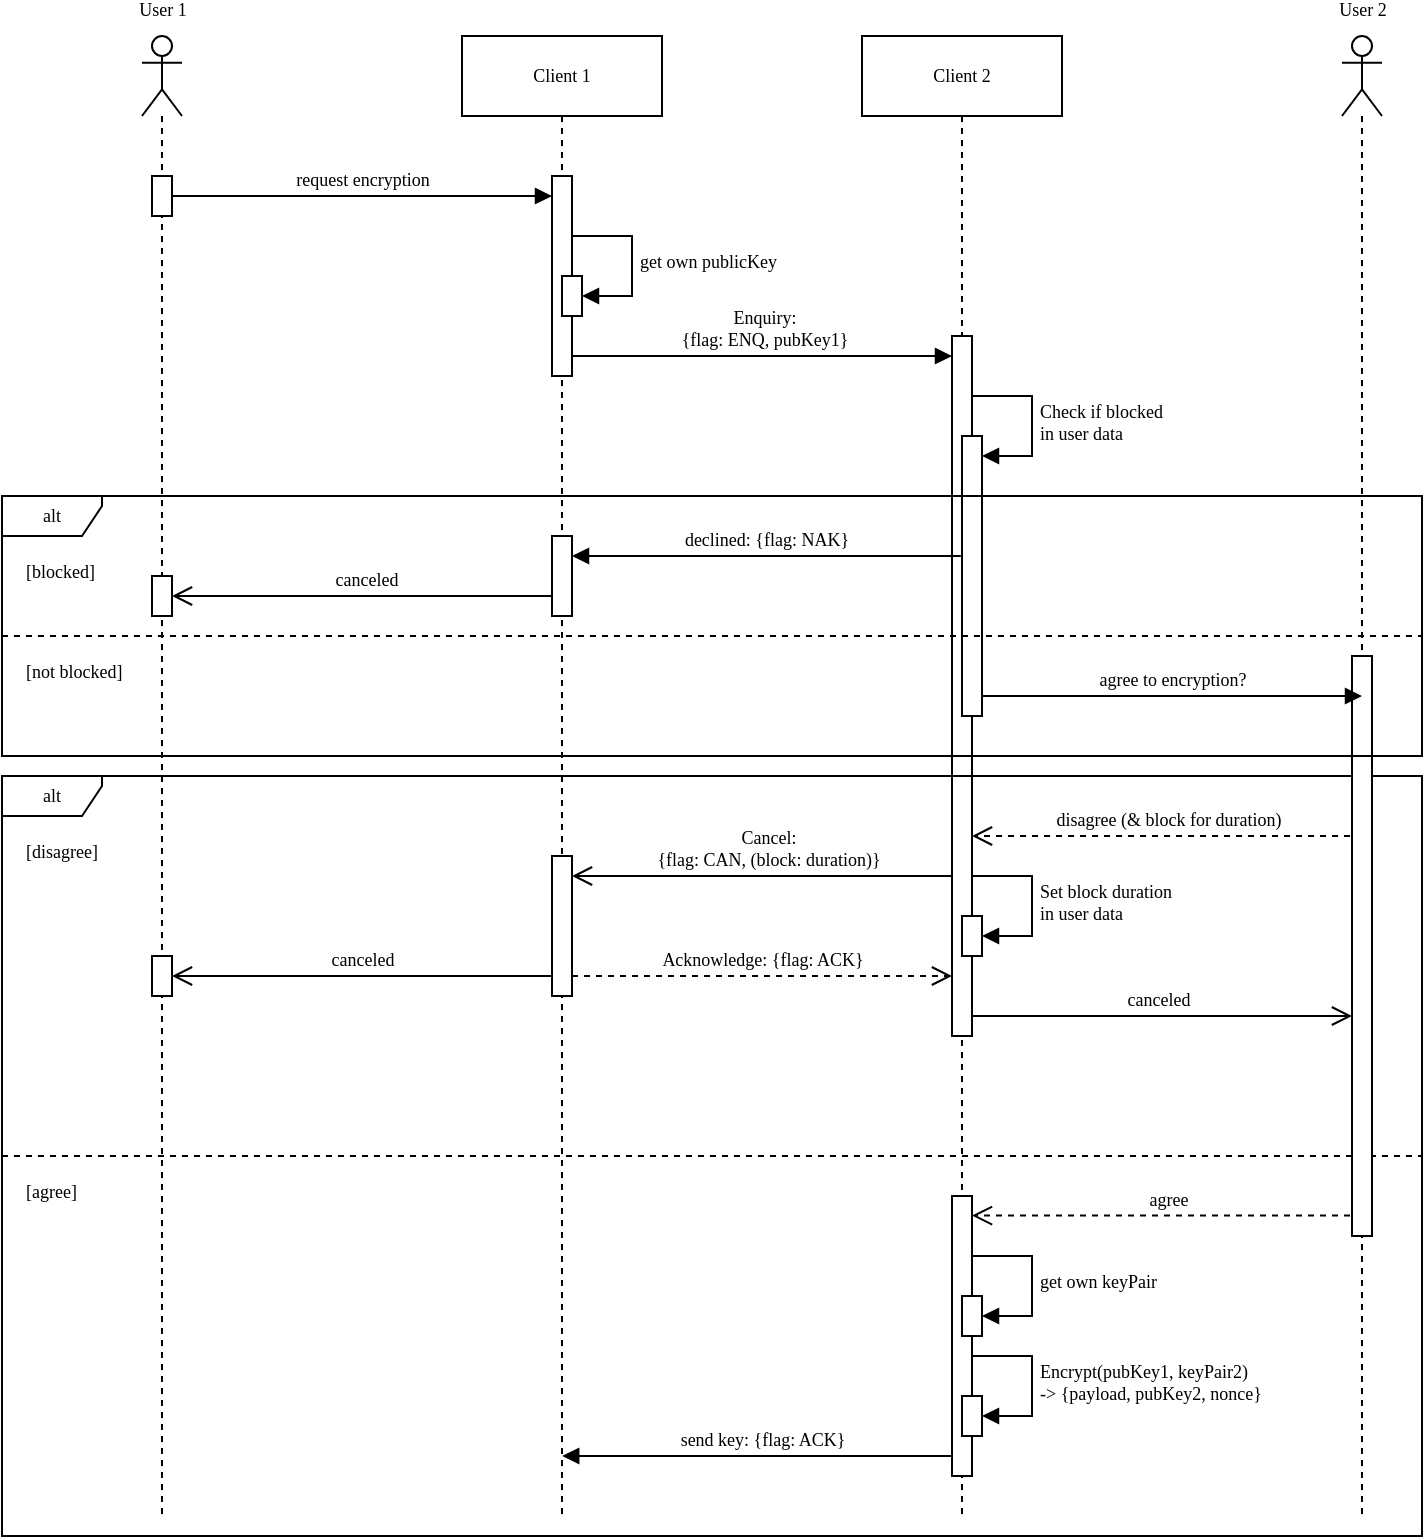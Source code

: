 <mxfile version="24.0.4" type="device">
  <diagram name="Page-1" id="2YBvvXClWsGukQMizWep">
    <mxGraphModel dx="1430" dy="830" grid="1" gridSize="10" guides="1" tooltips="1" connect="1" arrows="0" fold="1" page="1" pageScale="1" pageWidth="850" pageHeight="1100" math="0" shadow="0">
      <root>
        <mxCell id="0" />
        <mxCell id="1" parent="0" />
        <mxCell id="7NyGLAVOeVpIGD8T9C1N-29" value="Cancel:&lt;br&gt;{flag: CAN, (block: duration)}" style="html=1;verticalAlign=bottom;endArrow=open;curved=0;rounded=0;endFill=0;endSize=8;fontSize=9;fontFamily=Lucida Console;labelBackgroundColor=none;" edge="1" parent="1" target="7NyGLAVOeVpIGD8T9C1N-19">
          <mxGeometry width="80" relative="1" as="geometry">
            <mxPoint x="560" y="460" as="sourcePoint" />
            <mxPoint x="370" y="460" as="targetPoint" />
            <Array as="points">
              <mxPoint x="425.07" y="460" />
            </Array>
          </mxGeometry>
        </mxCell>
        <mxCell id="aM9ryv3xv72pqoxQDRHE-1" value="Client 1" style="shape=umlLifeline;perimeter=lifelinePerimeter;whiteSpace=wrap;html=1;container=0;dropTarget=0;collapsible=0;recursiveResize=0;outlineConnect=0;portConstraint=eastwest;newEdgeStyle={&quot;edgeStyle&quot;:&quot;elbowEdgeStyle&quot;,&quot;elbow&quot;:&quot;vertical&quot;,&quot;curved&quot;:0,&quot;rounded&quot;:0};fontSize=9;fontFamily=Lucida Console;labelBackgroundColor=none;" parent="1" vertex="1">
          <mxGeometry x="310" y="40" width="100" height="740" as="geometry" />
        </mxCell>
        <mxCell id="G5y6H1Q0InbkYZ5HYuAN-53" value="get own publicKey" style="html=1;align=left;spacingLeft=2;endArrow=block;rounded=0;edgeStyle=orthogonalEdgeStyle;curved=0;rounded=0;fontFamily=Lucida Console;fontSize=9;fontColor=default;labelBackgroundColor=none;" parent="aM9ryv3xv72pqoxQDRHE-1" target="G5y6H1Q0InbkYZ5HYuAN-52" edge="1">
          <mxGeometry relative="1" as="geometry">
            <mxPoint x="55" y="100" as="sourcePoint" />
            <Array as="points">
              <mxPoint x="85" y="130" />
            </Array>
          </mxGeometry>
        </mxCell>
        <mxCell id="Qm1iwAKYmfylE49Ezy-k-1" value="" style="html=1;points=[[0,0,0,0,5],[0,1,0,0,-5],[1,0,0,0,5],[1,1,0,0,-5]];perimeter=orthogonalPerimeter;outlineConnect=0;targetShapes=umlLifeline;portConstraint=eastwest;newEdgeStyle={&quot;curved&quot;:0,&quot;rounded&quot;:0};fontSize=9;fontFamily=Lucida Console;labelBackgroundColor=none;" parent="aM9ryv3xv72pqoxQDRHE-1" vertex="1">
          <mxGeometry x="45" y="70" width="10" height="100" as="geometry" />
        </mxCell>
        <mxCell id="G5y6H1Q0InbkYZ5HYuAN-52" value="" style="html=1;points=[[0,0,0,0,5],[0,1,0,0,-5],[1,0,0,0,5],[1,1,0,0,-5]];perimeter=orthogonalPerimeter;outlineConnect=0;targetShapes=umlLifeline;portConstraint=eastwest;newEdgeStyle={&quot;curved&quot;:0,&quot;rounded&quot;:0};rounded=0;align=center;verticalAlign=middle;fontFamily=Lucida Console;fontSize=9;fontColor=default;fillColor=default;gradientColor=none;labelBackgroundColor=none;" parent="aM9ryv3xv72pqoxQDRHE-1" vertex="1">
          <mxGeometry x="50" y="120" width="10" height="20" as="geometry" />
        </mxCell>
        <mxCell id="aM9ryv3xv72pqoxQDRHE-5" value="Client 2" style="shape=umlLifeline;perimeter=lifelinePerimeter;whiteSpace=wrap;html=1;container=0;dropTarget=0;collapsible=0;recursiveResize=0;outlineConnect=0;portConstraint=eastwest;newEdgeStyle={&quot;edgeStyle&quot;:&quot;elbowEdgeStyle&quot;,&quot;elbow&quot;:&quot;vertical&quot;,&quot;curved&quot;:0,&quot;rounded&quot;:0};fontSize=9;fontFamily=Lucida Console;labelBackgroundColor=none;" parent="1" vertex="1">
          <mxGeometry x="510" y="40" width="100" height="740" as="geometry" />
        </mxCell>
        <mxCell id="7NyGLAVOeVpIGD8T9C1N-3" value="canceled" style="html=1;verticalAlign=bottom;endArrow=open;curved=0;rounded=0;endFill=0;endSize=8;fontSize=9;fontFamily=Lucida Console;labelBackgroundColor=none;" edge="1" parent="aM9ryv3xv72pqoxQDRHE-5">
          <mxGeometry width="80" relative="1" as="geometry">
            <mxPoint x="50" y="490" as="sourcePoint" />
            <mxPoint x="245" y="490" as="targetPoint" />
            <Array as="points">
              <mxPoint x="105" y="490" />
            </Array>
          </mxGeometry>
        </mxCell>
        <mxCell id="Qm1iwAKYmfylE49Ezy-k-26" value="" style="html=1;points=[[0,0,0,0,5],[0,1,0,0,-5],[1,0,0,0,5],[1,1,0,0,-5]];perimeter=orthogonalPerimeter;outlineConnect=0;targetShapes=umlLifeline;portConstraint=eastwest;newEdgeStyle={&quot;curved&quot;:0,&quot;rounded&quot;:0};fontFamily=Lucida Console;fontSize=9;fontColor=default;labelBackgroundColor=none;" parent="aM9ryv3xv72pqoxQDRHE-5" vertex="1">
          <mxGeometry x="45" y="150" width="10" height="350" as="geometry" />
        </mxCell>
        <mxCell id="7NyGLAVOeVpIGD8T9C1N-25" value="Check if blocked&lt;br&gt;in user data" style="html=1;align=left;spacingLeft=2;endArrow=block;rounded=0;edgeStyle=orthogonalEdgeStyle;curved=0;rounded=0;fontFamily=Lucida Console;fontSize=9;fontColor=default;labelBackgroundColor=none;" edge="1" parent="aM9ryv3xv72pqoxQDRHE-5" target="7NyGLAVOeVpIGD8T9C1N-26">
          <mxGeometry relative="1" as="geometry">
            <mxPoint x="55" y="180" as="sourcePoint" />
            <Array as="points">
              <mxPoint x="85" y="210" />
            </Array>
          </mxGeometry>
        </mxCell>
        <mxCell id="7NyGLAVOeVpIGD8T9C1N-26" value="" style="html=1;points=[[0,0,0,0,5],[0,1,0,0,-5],[1,0,0,0,5],[1,1,0,0,-5]];perimeter=orthogonalPerimeter;outlineConnect=0;targetShapes=umlLifeline;portConstraint=eastwest;newEdgeStyle={&quot;curved&quot;:0,&quot;rounded&quot;:0};rounded=0;align=center;verticalAlign=middle;fontFamily=Lucida Console;fontSize=9;fontColor=default;fillColor=default;gradientColor=none;labelBackgroundColor=none;" vertex="1" parent="aM9ryv3xv72pqoxQDRHE-5">
          <mxGeometry x="50" y="200" width="10" height="140" as="geometry" />
        </mxCell>
        <mxCell id="7NyGLAVOeVpIGD8T9C1N-17" value="disagree (&amp;amp; block for duration)" style="html=1;verticalAlign=bottom;endArrow=open;dashed=1;endSize=8;curved=0;rounded=0;fontSize=9;fontFamily=Lucida Console;labelBackgroundColor=none;" edge="1" parent="aM9ryv3xv72pqoxQDRHE-5">
          <mxGeometry relative="1" as="geometry">
            <mxPoint x="250" y="400" as="sourcePoint" />
            <mxPoint x="55" y="400" as="targetPoint" />
          </mxGeometry>
        </mxCell>
        <mxCell id="7NyGLAVOeVpIGD8T9C1N-5" value="Set block duration&lt;br&gt;in user data" style="html=1;align=left;spacingLeft=2;endArrow=block;rounded=0;edgeStyle=orthogonalEdgeStyle;curved=0;rounded=0;fontFamily=Lucida Console;fontSize=9;fontColor=default;labelBackgroundColor=none;" edge="1" parent="aM9ryv3xv72pqoxQDRHE-5" target="7NyGLAVOeVpIGD8T9C1N-6">
          <mxGeometry relative="1" as="geometry">
            <mxPoint x="55" y="420" as="sourcePoint" />
            <Array as="points">
              <mxPoint x="85" y="450" />
            </Array>
          </mxGeometry>
        </mxCell>
        <mxCell id="7NyGLAVOeVpIGD8T9C1N-7" value="send key: {flag: ACK}" style="html=1;verticalAlign=bottom;endArrow=block;curved=0;rounded=0;fontSize=9;fontFamily=Lucida Console;labelBackgroundColor=none;" edge="1" parent="aM9ryv3xv72pqoxQDRHE-5">
          <mxGeometry width="80" relative="1" as="geometry">
            <mxPoint x="49.5" y="710" as="sourcePoint" />
            <mxPoint x="-149.9" y="710" as="targetPoint" />
            <Array as="points">
              <mxPoint x="-100" y="710" />
            </Array>
          </mxGeometry>
        </mxCell>
        <mxCell id="7NyGLAVOeVpIGD8T9C1N-8" value="" style="html=1;points=[[0,0,0,0,5],[0,1,0,0,-5],[1,0,0,0,5],[1,1,0,0,-5]];perimeter=orthogonalPerimeter;outlineConnect=0;targetShapes=umlLifeline;portConstraint=eastwest;newEdgeStyle={&quot;curved&quot;:0,&quot;rounded&quot;:0};fontFamily=Lucida Console;fontSize=9;fontColor=default;labelBackgroundColor=none;" vertex="1" parent="aM9ryv3xv72pqoxQDRHE-5">
          <mxGeometry x="45" y="580" width="10" height="140" as="geometry" />
        </mxCell>
        <mxCell id="7NyGLAVOeVpIGD8T9C1N-9" value="agree" style="html=1;verticalAlign=bottom;endArrow=open;dashed=1;endSize=8;curved=0;rounded=0;fontSize=9;fontFamily=Lucida Console;labelBackgroundColor=none;" edge="1" parent="aM9ryv3xv72pqoxQDRHE-5" target="7NyGLAVOeVpIGD8T9C1N-8">
          <mxGeometry relative="1" as="geometry">
            <mxPoint x="250" y="589.76" as="sourcePoint" />
            <mxPoint x="60" y="589.76" as="targetPoint" />
          </mxGeometry>
        </mxCell>
        <mxCell id="7NyGLAVOeVpIGD8T9C1N-10" value="Encrypt(pubKey1, keyPair2)&lt;br style=&quot;font-size: 9px;&quot;&gt;-&amp;gt; {payload, pubKey2, nonce}" style="html=1;align=left;spacingLeft=2;endArrow=block;rounded=0;edgeStyle=orthogonalEdgeStyle;curved=0;rounded=0;fontFamily=Lucida Console;fontSize=9;fontColor=default;labelBackgroundColor=none;" edge="1" parent="aM9ryv3xv72pqoxQDRHE-5" target="7NyGLAVOeVpIGD8T9C1N-11">
          <mxGeometry relative="1" as="geometry">
            <mxPoint x="55" y="660" as="sourcePoint" />
            <Array as="points">
              <mxPoint x="85" y="690" />
            </Array>
          </mxGeometry>
        </mxCell>
        <mxCell id="7NyGLAVOeVpIGD8T9C1N-11" value="" style="html=1;points=[[0,0,0,0,5],[0,1,0,0,-5],[1,0,0,0,5],[1,1,0,0,-5]];perimeter=orthogonalPerimeter;outlineConnect=0;targetShapes=umlLifeline;portConstraint=eastwest;newEdgeStyle={&quot;curved&quot;:0,&quot;rounded&quot;:0};rounded=0;align=center;verticalAlign=middle;fontFamily=Lucida Console;fontSize=9;fontColor=default;fillColor=default;gradientColor=none;labelBackgroundColor=none;" vertex="1" parent="aM9ryv3xv72pqoxQDRHE-5">
          <mxGeometry x="50" y="680" width="10" height="20" as="geometry" />
        </mxCell>
        <mxCell id="7NyGLAVOeVpIGD8T9C1N-12" value="get own keyPair" style="html=1;align=left;spacingLeft=2;endArrow=block;rounded=0;edgeStyle=orthogonalEdgeStyle;curved=0;rounded=0;fontFamily=Lucida Console;fontSize=9;fontColor=default;labelBackgroundColor=none;" edge="1" parent="aM9ryv3xv72pqoxQDRHE-5" target="7NyGLAVOeVpIGD8T9C1N-13">
          <mxGeometry x="-0.003" relative="1" as="geometry">
            <mxPoint x="55" y="610" as="sourcePoint" />
            <Array as="points">
              <mxPoint x="85" y="640" />
            </Array>
            <mxPoint as="offset" />
          </mxGeometry>
        </mxCell>
        <mxCell id="7NyGLAVOeVpIGD8T9C1N-13" value="" style="html=1;points=[[0,0,0,0,5],[0,1,0,0,-5],[1,0,0,0,5],[1,1,0,0,-5]];perimeter=orthogonalPerimeter;outlineConnect=0;targetShapes=umlLifeline;portConstraint=eastwest;newEdgeStyle={&quot;curved&quot;:0,&quot;rounded&quot;:0};rounded=0;align=center;verticalAlign=middle;fontFamily=Lucida Console;fontSize=9;fontColor=default;fillColor=default;gradientColor=none;labelBackgroundColor=none;" vertex="1" parent="aM9ryv3xv72pqoxQDRHE-5">
          <mxGeometry x="50" y="630" width="10" height="20" as="geometry" />
        </mxCell>
        <mxCell id="7NyGLAVOeVpIGD8T9C1N-18" value="" style="html=1;verticalAlign=bottom;endArrow=none;dashed=1;endSize=8;curved=0;rounded=0;endFill=0;fontSize=9;fontFamily=Lucida Console;labelBackgroundColor=none;" edge="1" parent="aM9ryv3xv72pqoxQDRHE-5">
          <mxGeometry relative="1" as="geometry">
            <mxPoint x="249.5" y="400" as="sourcePoint" />
            <mxPoint x="250" y="400" as="targetPoint" />
          </mxGeometry>
        </mxCell>
        <mxCell id="7NyGLAVOeVpIGD8T9C1N-19" value="" style="html=1;points=[[0,0,0,0,5],[0,1,0,0,-5],[1,0,0,0,5],[1,1,0,0,-5]];perimeter=orthogonalPerimeter;outlineConnect=0;targetShapes=umlLifeline;portConstraint=eastwest;newEdgeStyle={&quot;curved&quot;:0,&quot;rounded&quot;:0};fontFamily=Lucida Console;fontSize=9;fontColor=default;labelBackgroundColor=none;" vertex="1" parent="aM9ryv3xv72pqoxQDRHE-5">
          <mxGeometry x="-155" y="410" width="10" height="70" as="geometry" />
        </mxCell>
        <mxCell id="G5y6H1Q0InbkYZ5HYuAN-60" value="&lt;font style=&quot;font-size: 9px;&quot;&gt;alt&lt;/font&gt;" style="shape=umlFrame;whiteSpace=wrap;html=1;pointerEvents=0;recursiveResize=0;container=1;collapsible=0;width=50;rounded=0;align=center;verticalAlign=middle;fontFamily=Lucida Console;fontSize=9;fontColor=default;fillColor=default;gradientColor=none;height=20;movable=0;resizable=0;rotatable=0;deletable=0;editable=0;locked=1;connectable=0;labelBackgroundColor=none;" parent="aM9ryv3xv72pqoxQDRHE-5" vertex="1">
          <mxGeometry x="-430" y="370" width="710" height="380" as="geometry" />
        </mxCell>
        <mxCell id="G5y6H1Q0InbkYZ5HYuAN-61" value="[disagree]" style="text;html=1;fontFamily=Lucida Console;fontSize=9;fontColor=default;verticalAlign=top;spacing=2;spacingTop=-4;labelBackgroundColor=none;" parent="G5y6H1Q0InbkYZ5HYuAN-60" vertex="1">
          <mxGeometry width="100" height="20" relative="1" as="geometry">
            <mxPoint x="10" y="30" as="offset" />
          </mxGeometry>
        </mxCell>
        <mxCell id="G5y6H1Q0InbkYZ5HYuAN-62" value="[agree]" style="line;strokeWidth=1;dashed=1;labelPosition=center;verticalLabelPosition=bottom;align=left;verticalAlign=middle;spacingLeft=10;spacingTop=-5;html=1;whiteSpace=wrap;rounded=0;fontFamily=Lucida Console;fontSize=9;fontColor=default;fillColor=none;gradientColor=none;movable=1;resizable=1;rotatable=1;deletable=1;editable=1;locked=0;connectable=1;labelBackgroundColor=none;" parent="G5y6H1Q0InbkYZ5HYuAN-60" vertex="1">
          <mxGeometry y="180" width="710" height="20" as="geometry" />
        </mxCell>
        <mxCell id="7NyGLAVOeVpIGD8T9C1N-6" value="" style="html=1;points=[[0,0,0,0,5],[0,1,0,0,-5],[1,0,0,0,5],[1,1,0,0,-5]];perimeter=orthogonalPerimeter;outlineConnect=0;targetShapes=umlLifeline;portConstraint=eastwest;newEdgeStyle={&quot;curved&quot;:0,&quot;rounded&quot;:0};rounded=0;align=center;verticalAlign=middle;fontFamily=Lucida Console;fontSize=9;fontColor=default;fillColor=default;gradientColor=none;labelBackgroundColor=none;" vertex="1" parent="aM9ryv3xv72pqoxQDRHE-5">
          <mxGeometry x="50" y="440" width="10" height="20" as="geometry" />
        </mxCell>
        <mxCell id="G5y6H1Q0InbkYZ5HYuAN-16" value="&lt;font style=&quot;font-size: 9px;&quot;&gt;User 1&lt;/font&gt;" style="shape=umlLifeline;perimeter=lifelinePerimeter;whiteSpace=wrap;html=1;container=1;dropTarget=0;collapsible=0;recursiveResize=0;outlineConnect=0;portConstraint=eastwest;newEdgeStyle={&quot;curved&quot;:0,&quot;rounded&quot;:0};participant=umlActor;&#xa;verticalLabelPosition=top;verticalAlign=top;spacingTop=-25;fontSize=9;fontFamily=Lucida Console;whiteSpace=nowrap;labelBackgroundColor=none;" parent="1" vertex="1">
          <mxGeometry x="150" y="40" width="20" height="740" as="geometry" />
        </mxCell>
        <mxCell id="G5y6H1Q0InbkYZ5HYuAN-50" value="request encryption" style="html=1;verticalAlign=bottom;endArrow=block;curved=0;rounded=0;fontFamily=Lucida Console;fontSize=9;fontColor=default;labelBackgroundColor=none;" parent="1" source="Qm1iwAKYmfylE49Ezy-k-37" target="Qm1iwAKYmfylE49Ezy-k-1" edge="1">
          <mxGeometry width="80" relative="1" as="geometry">
            <mxPoint x="159.929" y="120" as="sourcePoint" />
            <mxPoint x="320" y="120" as="targetPoint" />
          </mxGeometry>
        </mxCell>
        <mxCell id="G5y6H1Q0InbkYZ5HYuAN-51" value="&lt;font style=&quot;font-size: 9px;&quot;&gt;Enquiry:&lt;br style=&quot;font-size: 9px;&quot;&gt;{flag: ENQ, pubKey1}&lt;/font&gt;" style="html=1;verticalAlign=bottom;endArrow=block;curved=0;rounded=0;fontFamily=Lucida Console;fontSize=9;fontColor=default;labelBackgroundColor=none;" parent="1" edge="1">
          <mxGeometry x="0.004" width="80" relative="1" as="geometry">
            <mxPoint x="365" y="200" as="sourcePoint" />
            <mxPoint x="555" y="200" as="targetPoint" />
            <mxPoint as="offset" />
          </mxGeometry>
        </mxCell>
        <mxCell id="G5y6H1Q0InbkYZ5HYuAN-28" value="User 2" style="shape=umlLifeline;perimeter=lifelinePerimeter;whiteSpace=wrap;html=1;container=1;dropTarget=0;collapsible=0;recursiveResize=0;outlineConnect=0;portConstraint=eastwest;newEdgeStyle={&quot;curved&quot;:0,&quot;rounded&quot;:0};participant=umlActor;&#xa;verticalLabelPosition=top;verticalAlign=top;spacingTop=-25;fontSize=9;fontFamily=Lucida Console;whiteSpace=nowrap;labelBackgroundColor=none;" parent="1" vertex="1">
          <mxGeometry x="750" y="40" width="20" height="740" as="geometry" />
        </mxCell>
        <mxCell id="Qm1iwAKYmfylE49Ezy-k-32" value="" style="html=1;points=[[0,0,0,0,5],[0,1,0,0,-5],[1,0,0,0,5],[1,1,0,0,-5]];perimeter=orthogonalPerimeter;outlineConnect=0;targetShapes=umlLifeline;portConstraint=eastwest;newEdgeStyle={&quot;curved&quot;:0,&quot;rounded&quot;:0};fontFamily=Lucida Console;fontSize=9;fontColor=default;labelBackgroundColor=none;" parent="G5y6H1Q0InbkYZ5HYuAN-28" vertex="1">
          <mxGeometry x="5" y="310" width="10" height="290" as="geometry" />
        </mxCell>
        <mxCell id="Qm1iwAKYmfylE49Ezy-k-38" value="" style="html=1;verticalAlign=bottom;endArrow=block;curved=0;rounded=0;fontFamily=Lucida Console;fontSize=9;fontColor=default;labelBackgroundColor=none;" parent="1" target="Qm1iwAKYmfylE49Ezy-k-37" edge="1">
          <mxGeometry width="80" relative="1" as="geometry">
            <mxPoint x="159.929" y="120" as="sourcePoint" />
            <mxPoint x="359.5" y="120" as="targetPoint" />
          </mxGeometry>
        </mxCell>
        <mxCell id="Qm1iwAKYmfylE49Ezy-k-37" value="" style="html=1;points=[[0,0,0,0,5],[0,1,0,0,-5],[1,0,0,0,5],[1,1,0,0,-5]];perimeter=orthogonalPerimeter;outlineConnect=0;targetShapes=umlLifeline;portConstraint=eastwest;newEdgeStyle={&quot;curved&quot;:0,&quot;rounded&quot;:0};fontFamily=Lucida Console;fontSize=9;fontColor=default;labelBackgroundColor=none;" parent="1" vertex="1">
          <mxGeometry x="155" y="110" width="10" height="20" as="geometry" />
        </mxCell>
        <mxCell id="7NyGLAVOeVpIGD8T9C1N-22" value="&lt;font style=&quot;font-size: 9px;&quot;&gt;alt&lt;/font&gt;" style="shape=umlFrame;whiteSpace=wrap;html=1;pointerEvents=0;recursiveResize=0;container=1;collapsible=0;width=50;rounded=0;align=center;verticalAlign=middle;fontFamily=Lucida Console;fontSize=9;fontColor=default;fillColor=default;gradientColor=none;height=20;movable=0;resizable=0;rotatable=0;deletable=0;editable=0;locked=1;connectable=0;labelBackgroundColor=none;" vertex="1" parent="1">
          <mxGeometry x="80" y="270" width="710" height="130" as="geometry" />
        </mxCell>
        <mxCell id="7NyGLAVOeVpIGD8T9C1N-23" value="[blocked]" style="text;html=1;fontFamily=Lucida Console;fontSize=9;fontColor=default;verticalAlign=top;spacing=2;spacingTop=-4;labelBackgroundColor=none;" vertex="1" parent="7NyGLAVOeVpIGD8T9C1N-22">
          <mxGeometry width="100" height="20" relative="1" as="geometry">
            <mxPoint x="10" y="30" as="offset" />
          </mxGeometry>
        </mxCell>
        <mxCell id="7NyGLAVOeVpIGD8T9C1N-24" value="[not blocked]" style="line;strokeWidth=1;dashed=1;labelPosition=center;verticalLabelPosition=bottom;align=left;verticalAlign=middle;spacingLeft=10;spacingTop=-5;html=1;whiteSpace=wrap;rounded=0;fontFamily=Lucida Console;fontSize=9;fontColor=default;fillColor=none;gradientColor=none;movable=1;resizable=1;rotatable=1;deletable=1;editable=1;locked=0;connectable=1;labelBackgroundColor=none;" vertex="1" parent="7NyGLAVOeVpIGD8T9C1N-22">
          <mxGeometry y="60" width="710" height="20" as="geometry" />
        </mxCell>
        <mxCell id="7NyGLAVOeVpIGD8T9C1N-16" value="canceled" style="html=1;verticalAlign=bottom;endArrow=open;curved=0;rounded=0;endFill=0;endSize=8;fontSize=9;fontFamily=Lucida Console;labelBackgroundColor=none;" edge="1" parent="1">
          <mxGeometry width="80" relative="1" as="geometry">
            <mxPoint x="355" y="510" as="sourcePoint" />
            <mxPoint x="165" y="510" as="targetPoint" />
            <Array as="points">
              <mxPoint x="220.07" y="510" />
            </Array>
          </mxGeometry>
        </mxCell>
        <mxCell id="7NyGLAVOeVpIGD8T9C1N-4" value="" style="html=1;points=[[0,0,0,0,5],[0,1,0,0,-5],[1,0,0,0,5],[1,1,0,0,-5]];perimeter=orthogonalPerimeter;outlineConnect=0;targetShapes=umlLifeline;portConstraint=eastwest;newEdgeStyle={&quot;curved&quot;:0,&quot;rounded&quot;:0};fontFamily=Lucida Console;fontSize=9;fontColor=default;labelBackgroundColor=none;" vertex="1" parent="1">
          <mxGeometry x="155" y="500" width="10" height="20" as="geometry" />
        </mxCell>
        <mxCell id="7NyGLAVOeVpIGD8T9C1N-15" value="Acknowledge: {flag: ACK}" style="html=1;verticalAlign=bottom;endArrow=open;dashed=1;endSize=8;curved=0;rounded=0;fontSize=9;fontFamily=Lucida Console;labelBackgroundColor=none;" edge="1" parent="1">
          <mxGeometry relative="1" as="geometry">
            <mxPoint x="365" y="510" as="sourcePoint" />
            <mxPoint x="555" y="510" as="targetPoint" />
          </mxGeometry>
        </mxCell>
        <mxCell id="7NyGLAVOeVpIGD8T9C1N-31" value="agree to encryption?" style="html=1;verticalAlign=bottom;endArrow=block;curved=0;rounded=0;fontFamily=Lucida Console;fontSize=9;fontColor=default;labelBackgroundColor=none;" edge="1" parent="1">
          <mxGeometry width="80" relative="1" as="geometry">
            <mxPoint x="570" y="370" as="sourcePoint" />
            <mxPoint x="760" y="370" as="targetPoint" />
          </mxGeometry>
        </mxCell>
        <mxCell id="7NyGLAVOeVpIGD8T9C1N-32" value="declined: {flag: NAK}" style="html=1;verticalAlign=bottom;endArrow=block;curved=0;rounded=0;fontSize=9;fontFamily=Lucida Console;labelBackgroundColor=none;" edge="1" parent="1" target="7NyGLAVOeVpIGD8T9C1N-36">
          <mxGeometry width="80" relative="1" as="geometry">
            <mxPoint x="559.4" y="300" as="sourcePoint" />
            <mxPoint x="370" y="300" as="targetPoint" />
            <Array as="points">
              <mxPoint x="409.9" y="300" />
            </Array>
          </mxGeometry>
        </mxCell>
        <mxCell id="7NyGLAVOeVpIGD8T9C1N-34" value="canceled" style="html=1;verticalAlign=bottom;endArrow=open;curved=0;rounded=0;endFill=0;endSize=8;fontSize=9;fontFamily=Lucida Console;labelBackgroundColor=none;" edge="1" parent="1" source="aM9ryv3xv72pqoxQDRHE-1">
          <mxGeometry width="80" relative="1" as="geometry">
            <mxPoint x="345" y="320" as="sourcePoint" />
            <mxPoint x="165" y="320" as="targetPoint" />
            <Array as="points">
              <mxPoint x="220.07" y="320" />
            </Array>
          </mxGeometry>
        </mxCell>
        <mxCell id="7NyGLAVOeVpIGD8T9C1N-35" value="" style="html=1;points=[[0,0,0,0,5],[0,1,0,0,-5],[1,0,0,0,5],[1,1,0,0,-5]];perimeter=orthogonalPerimeter;outlineConnect=0;targetShapes=umlLifeline;portConstraint=eastwest;newEdgeStyle={&quot;curved&quot;:0,&quot;rounded&quot;:0};fontFamily=Lucida Console;fontSize=9;fontColor=default;labelBackgroundColor=none;" vertex="1" parent="1">
          <mxGeometry x="155" y="310" width="10" height="20" as="geometry" />
        </mxCell>
        <mxCell id="7NyGLAVOeVpIGD8T9C1N-36" value="" style="html=1;points=[[0,0,0,0,5],[0,1,0,0,-5],[1,0,0,0,5],[1,1,0,0,-5]];perimeter=orthogonalPerimeter;outlineConnect=0;targetShapes=umlLifeline;portConstraint=eastwest;newEdgeStyle={&quot;curved&quot;:0,&quot;rounded&quot;:0};rounded=0;align=center;verticalAlign=middle;fontFamily=Lucida Console;fontSize=9;fontColor=default;fillColor=default;gradientColor=none;labelBackgroundColor=none;" vertex="1" parent="1">
          <mxGeometry x="355" y="290" width="10" height="40" as="geometry" />
        </mxCell>
      </root>
    </mxGraphModel>
  </diagram>
</mxfile>
